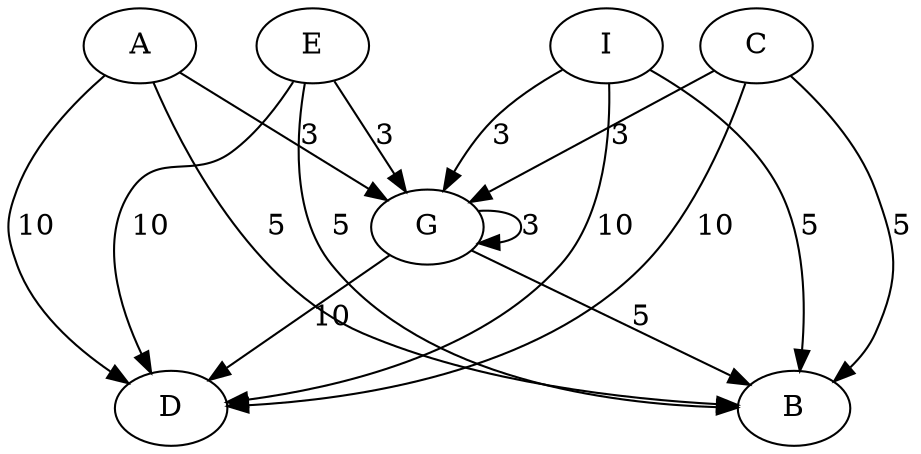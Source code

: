 digraph G {
A -> B [ label="5" ];
A -> D [ label="10" ];
A -> G [ label="3" ];
C -> B [ label="5" ];
C -> D [ label="10" ];
C -> G [ label="3" ];
E -> B [ label="5" ];
E -> D [ label="10" ];
E -> G [ label="3" ];
G -> B [ label="5" ];
G -> D [ label="10" ];
G -> G [ label="3" ];
I -> B [ label="5" ];
I -> D [ label="10" ];
I -> G [ label="3" ];
}